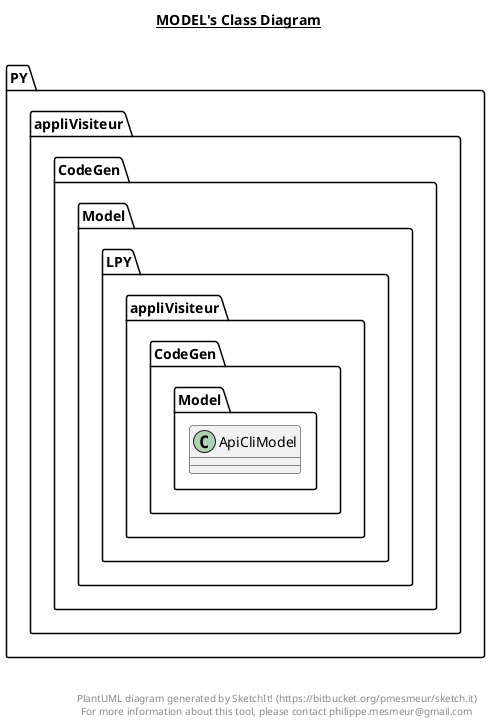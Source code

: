 @startuml

title __MODEL's Class Diagram__\n

    namespace PY.appliVisiteur {
      namespace CodeGen.Model {
        class LPY.appliVisiteur.CodeGen.Model.ApiCliModel {
        }
      }
    }
  



right footer


PlantUML diagram generated by SketchIt! (https://bitbucket.org/pmesmeur/sketch.it)
For more information about this tool, please contact philippe.mesmeur@gmail.com
endfooter

@enduml
